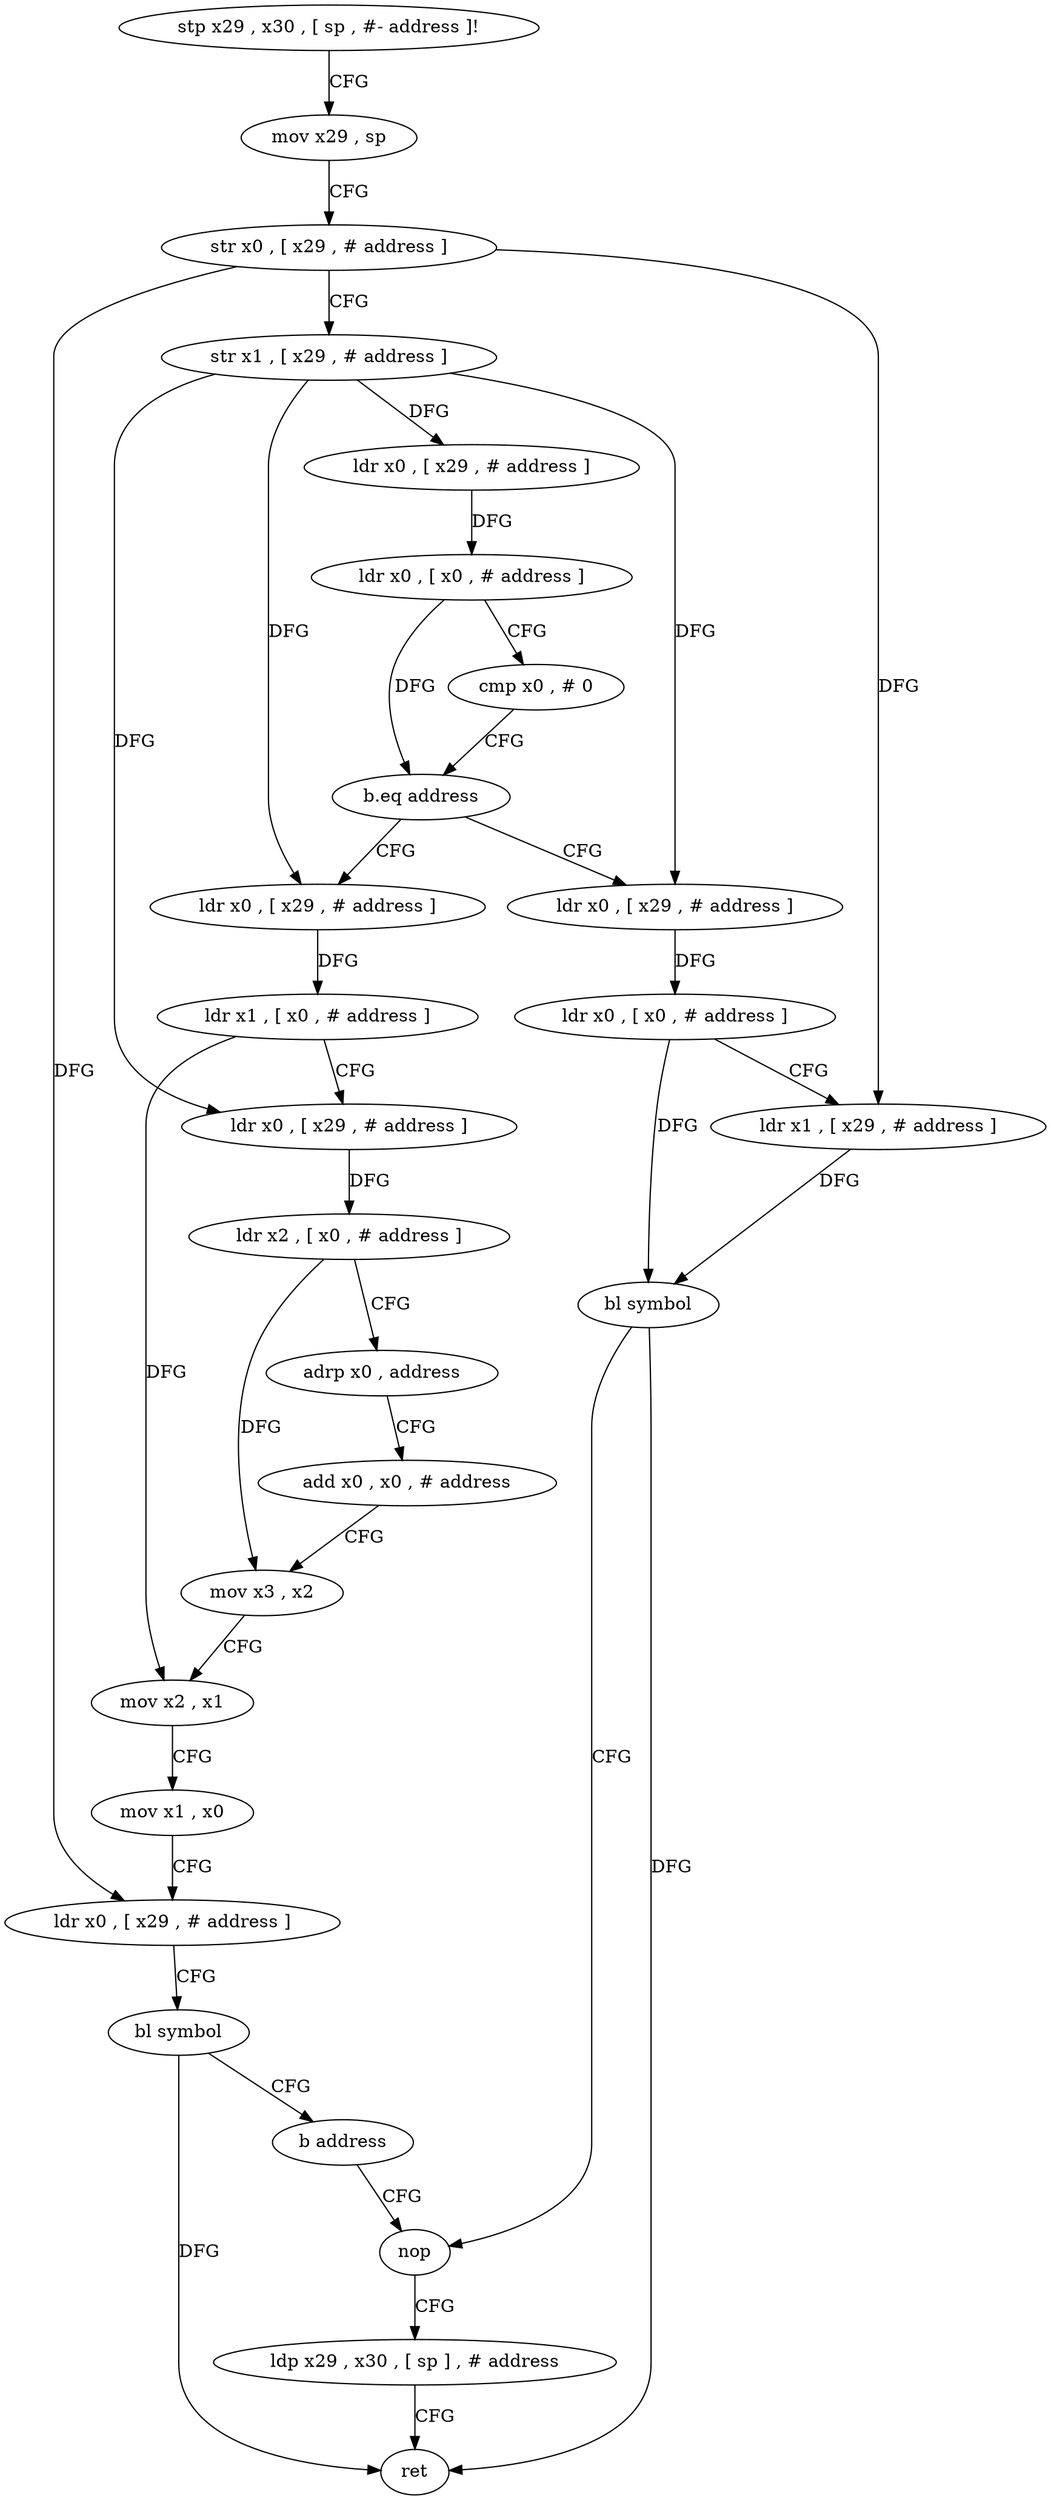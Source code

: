 digraph "func" {
"4229484" [label = "stp x29 , x30 , [ sp , #- address ]!" ]
"4229488" [label = "mov x29 , sp" ]
"4229492" [label = "str x0 , [ x29 , # address ]" ]
"4229496" [label = "str x1 , [ x29 , # address ]" ]
"4229500" [label = "ldr x0 , [ x29 , # address ]" ]
"4229504" [label = "ldr x0 , [ x0 , # address ]" ]
"4229508" [label = "cmp x0 , # 0" ]
"4229512" [label = "b.eq address" ]
"4229564" [label = "ldr x0 , [ x29 , # address ]" ]
"4229516" [label = "ldr x0 , [ x29 , # address ]" ]
"4229568" [label = "ldr x0 , [ x0 , # address ]" ]
"4229572" [label = "ldr x1 , [ x29 , # address ]" ]
"4229576" [label = "bl symbol" ]
"4229580" [label = "nop" ]
"4229520" [label = "ldr x1 , [ x0 , # address ]" ]
"4229524" [label = "ldr x0 , [ x29 , # address ]" ]
"4229528" [label = "ldr x2 , [ x0 , # address ]" ]
"4229532" [label = "adrp x0 , address" ]
"4229536" [label = "add x0 , x0 , # address" ]
"4229540" [label = "mov x3 , x2" ]
"4229544" [label = "mov x2 , x1" ]
"4229548" [label = "mov x1 , x0" ]
"4229552" [label = "ldr x0 , [ x29 , # address ]" ]
"4229556" [label = "bl symbol" ]
"4229560" [label = "b address" ]
"4229584" [label = "ldp x29 , x30 , [ sp ] , # address" ]
"4229588" [label = "ret" ]
"4229484" -> "4229488" [ label = "CFG" ]
"4229488" -> "4229492" [ label = "CFG" ]
"4229492" -> "4229496" [ label = "CFG" ]
"4229492" -> "4229572" [ label = "DFG" ]
"4229492" -> "4229552" [ label = "DFG" ]
"4229496" -> "4229500" [ label = "DFG" ]
"4229496" -> "4229564" [ label = "DFG" ]
"4229496" -> "4229516" [ label = "DFG" ]
"4229496" -> "4229524" [ label = "DFG" ]
"4229500" -> "4229504" [ label = "DFG" ]
"4229504" -> "4229508" [ label = "CFG" ]
"4229504" -> "4229512" [ label = "DFG" ]
"4229508" -> "4229512" [ label = "CFG" ]
"4229512" -> "4229564" [ label = "CFG" ]
"4229512" -> "4229516" [ label = "CFG" ]
"4229564" -> "4229568" [ label = "DFG" ]
"4229516" -> "4229520" [ label = "DFG" ]
"4229568" -> "4229572" [ label = "CFG" ]
"4229568" -> "4229576" [ label = "DFG" ]
"4229572" -> "4229576" [ label = "DFG" ]
"4229576" -> "4229580" [ label = "CFG" ]
"4229576" -> "4229588" [ label = "DFG" ]
"4229580" -> "4229584" [ label = "CFG" ]
"4229520" -> "4229524" [ label = "CFG" ]
"4229520" -> "4229544" [ label = "DFG" ]
"4229524" -> "4229528" [ label = "DFG" ]
"4229528" -> "4229532" [ label = "CFG" ]
"4229528" -> "4229540" [ label = "DFG" ]
"4229532" -> "4229536" [ label = "CFG" ]
"4229536" -> "4229540" [ label = "CFG" ]
"4229540" -> "4229544" [ label = "CFG" ]
"4229544" -> "4229548" [ label = "CFG" ]
"4229548" -> "4229552" [ label = "CFG" ]
"4229552" -> "4229556" [ label = "CFG" ]
"4229556" -> "4229560" [ label = "CFG" ]
"4229556" -> "4229588" [ label = "DFG" ]
"4229560" -> "4229580" [ label = "CFG" ]
"4229584" -> "4229588" [ label = "CFG" ]
}
